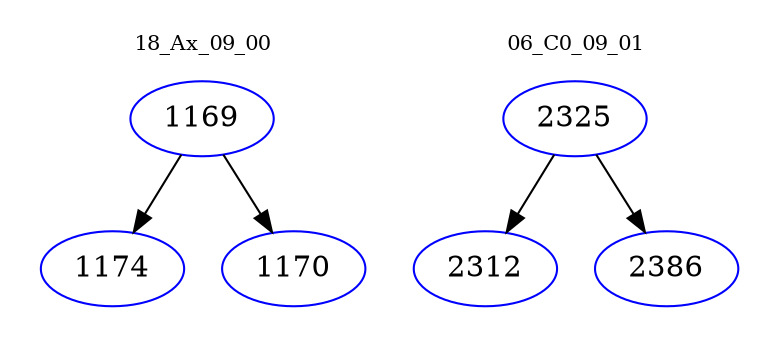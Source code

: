 digraph{
subgraph cluster_0 {
color = white
label = "18_Ax_09_00";
fontsize=10;
T0_1169 [label="1169", color="blue"]
T0_1169 -> T0_1174 [color="black"]
T0_1174 [label="1174", color="blue"]
T0_1169 -> T0_1170 [color="black"]
T0_1170 [label="1170", color="blue"]
}
subgraph cluster_1 {
color = white
label = "06_C0_09_01";
fontsize=10;
T1_2325 [label="2325", color="blue"]
T1_2325 -> T1_2312 [color="black"]
T1_2312 [label="2312", color="blue"]
T1_2325 -> T1_2386 [color="black"]
T1_2386 [label="2386", color="blue"]
}
}
